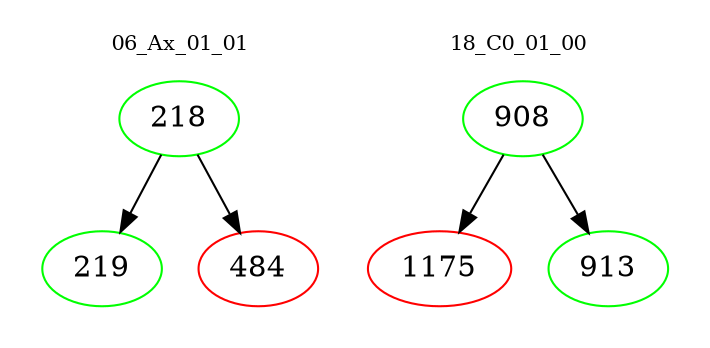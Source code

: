 digraph{
subgraph cluster_0 {
color = white
label = "06_Ax_01_01";
fontsize=10;
T0_218 [label="218", color="green"]
T0_218 -> T0_219 [color="black"]
T0_219 [label="219", color="green"]
T0_218 -> T0_484 [color="black"]
T0_484 [label="484", color="red"]
}
subgraph cluster_1 {
color = white
label = "18_C0_01_00";
fontsize=10;
T1_908 [label="908", color="green"]
T1_908 -> T1_1175 [color="black"]
T1_1175 [label="1175", color="red"]
T1_908 -> T1_913 [color="black"]
T1_913 [label="913", color="green"]
}
}
